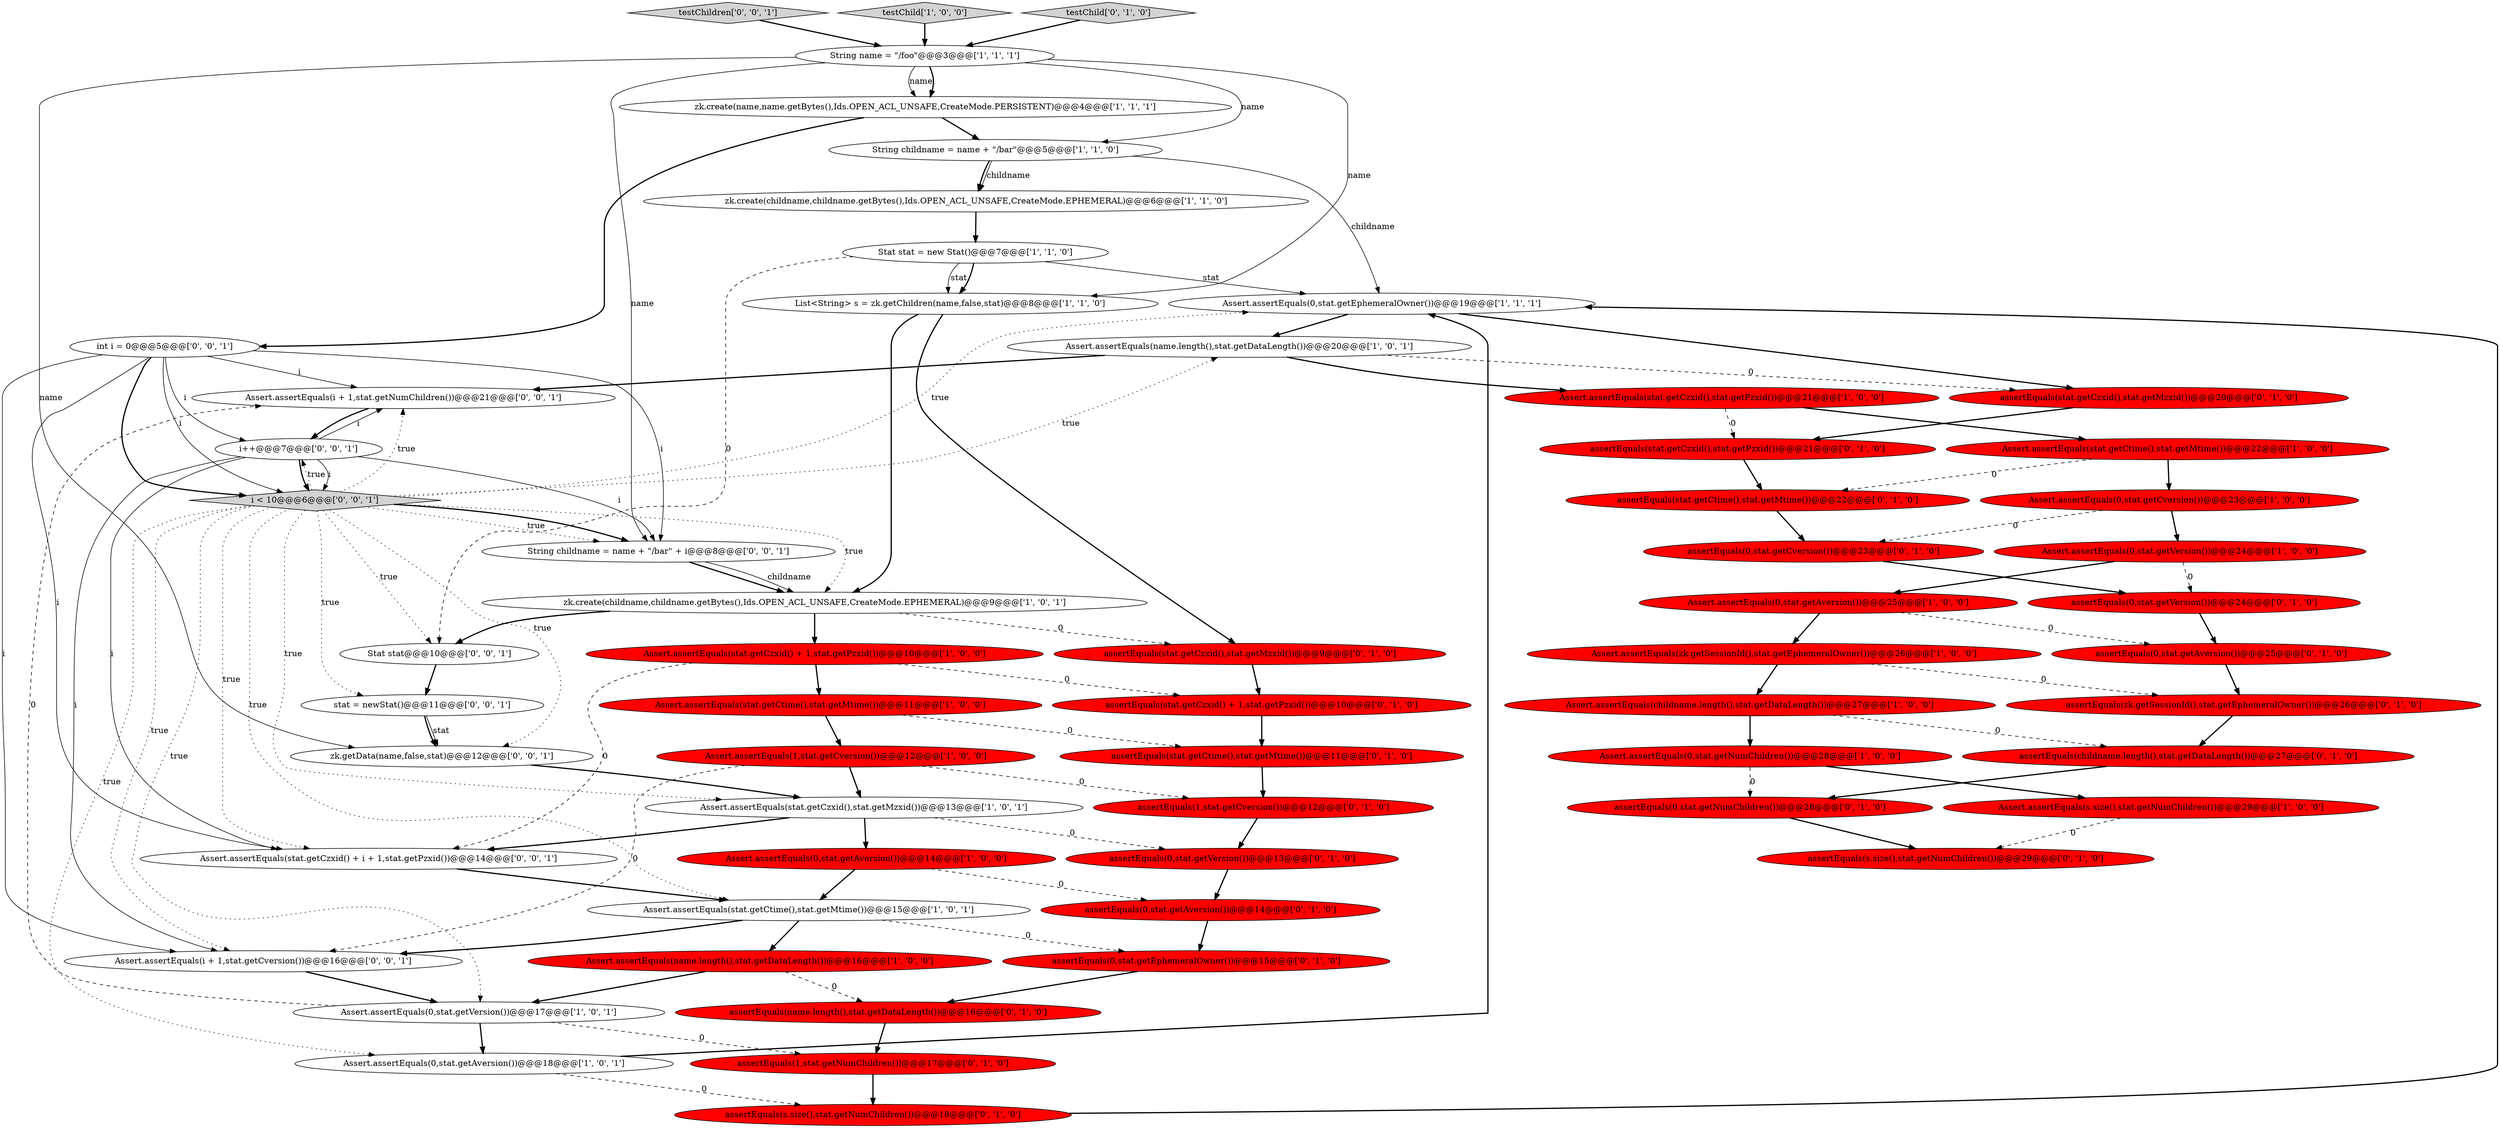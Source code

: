 digraph {
5 [style = filled, label = "String childname = name + \"/bar\"@@@5@@@['1', '1', '0']", fillcolor = white, shape = ellipse image = "AAA0AAABBB1BBB"];
7 [style = filled, label = "Assert.assertEquals(stat.getCtime(),stat.getMtime())@@@15@@@['1', '0', '1']", fillcolor = white, shape = ellipse image = "AAA0AAABBB1BBB"];
26 [style = filled, label = "Assert.assertEquals(name.length(),stat.getDataLength())@@@20@@@['1', '0', '1']", fillcolor = white, shape = ellipse image = "AAA0AAABBB1BBB"];
59 [style = filled, label = "testChildren['0', '0', '1']", fillcolor = lightgray, shape = diamond image = "AAA0AAABBB3BBB"];
16 [style = filled, label = "Assert.assertEquals(0,stat.getVersion())@@@17@@@['1', '0', '1']", fillcolor = white, shape = ellipse image = "AAA0AAABBB1BBB"];
38 [style = filled, label = "assertEquals(0,stat.getNumChildren())@@@28@@@['0', '1', '0']", fillcolor = red, shape = ellipse image = "AAA1AAABBB2BBB"];
9 [style = filled, label = "Assert.assertEquals(0,stat.getAversion())@@@18@@@['1', '0', '1']", fillcolor = white, shape = ellipse image = "AAA0AAABBB1BBB"];
4 [style = filled, label = "Assert.assertEquals(zk.getSessionId(),stat.getEphemeralOwner())@@@26@@@['1', '0', '0']", fillcolor = red, shape = ellipse image = "AAA1AAABBB1BBB"];
8 [style = filled, label = "zk.create(name,name.getBytes(),Ids.OPEN_ACL_UNSAFE,CreateMode.PERSISTENT)@@@4@@@['1', '1', '1']", fillcolor = white, shape = ellipse image = "AAA0AAABBB1BBB"];
18 [style = filled, label = "Assert.assertEquals(0,stat.getAversion())@@@25@@@['1', '0', '0']", fillcolor = red, shape = ellipse image = "AAA1AAABBB1BBB"];
20 [style = filled, label = "Assert.assertEquals(0,stat.getAversion())@@@14@@@['1', '0', '0']", fillcolor = red, shape = ellipse image = "AAA1AAABBB1BBB"];
13 [style = filled, label = "Assert.assertEquals(0,stat.getEphemeralOwner())@@@19@@@['1', '1', '1']", fillcolor = white, shape = ellipse image = "AAA0AAABBB1BBB"];
37 [style = filled, label = "assertEquals(0,stat.getVersion())@@@24@@@['0', '1', '0']", fillcolor = red, shape = ellipse image = "AAA1AAABBB2BBB"];
53 [style = filled, label = "i++@@@7@@@['0', '0', '1']", fillcolor = white, shape = ellipse image = "AAA0AAABBB3BBB"];
17 [style = filled, label = "List<String> s = zk.getChildren(name,false,stat)@@@8@@@['1', '1', '0']", fillcolor = white, shape = ellipse image = "AAA0AAABBB1BBB"];
11 [style = filled, label = "Assert.assertEquals(0,stat.getNumChildren())@@@28@@@['1', '0', '0']", fillcolor = red, shape = ellipse image = "AAA1AAABBB1BBB"];
25 [style = filled, label = "Assert.assertEquals(s.size(),stat.getNumChildren())@@@29@@@['1', '0', '0']", fillcolor = red, shape = ellipse image = "AAA1AAABBB1BBB"];
45 [style = filled, label = "assertEquals(zk.getSessionId(),stat.getEphemeralOwner())@@@26@@@['0', '1', '0']", fillcolor = red, shape = ellipse image = "AAA1AAABBB2BBB"];
48 [style = filled, label = "assertEquals(0,stat.getEphemeralOwner())@@@15@@@['0', '1', '0']", fillcolor = red, shape = ellipse image = "AAA1AAABBB2BBB"];
44 [style = filled, label = "assertEquals(stat.getCzxid(),stat.getPzxid())@@@21@@@['0', '1', '0']", fillcolor = red, shape = ellipse image = "AAA1AAABBB2BBB"];
35 [style = filled, label = "assertEquals(1,stat.getCversion())@@@12@@@['0', '1', '0']", fillcolor = red, shape = ellipse image = "AAA1AAABBB2BBB"];
33 [style = filled, label = "assertEquals(stat.getCtime(),stat.getMtime())@@@11@@@['0', '1', '0']", fillcolor = red, shape = ellipse image = "AAA1AAABBB2BBB"];
3 [style = filled, label = "Assert.assertEquals(stat.getCzxid(),stat.getPzxid())@@@21@@@['1', '0', '0']", fillcolor = red, shape = ellipse image = "AAA1AAABBB1BBB"];
43 [style = filled, label = "assertEquals(stat.getCzxid() + 1,stat.getPzxid())@@@10@@@['0', '1', '0']", fillcolor = red, shape = ellipse image = "AAA1AAABBB2BBB"];
46 [style = filled, label = "assertEquals(s.size(),stat.getNumChildren())@@@18@@@['0', '1', '0']", fillcolor = red, shape = ellipse image = "AAA1AAABBB2BBB"];
50 [style = filled, label = "stat = newStat()@@@11@@@['0', '0', '1']", fillcolor = white, shape = ellipse image = "AAA0AAABBB3BBB"];
41 [style = filled, label = "assertEquals(stat.getCzxid(),stat.getMzxid())@@@9@@@['0', '1', '0']", fillcolor = red, shape = ellipse image = "AAA1AAABBB2BBB"];
15 [style = filled, label = "Assert.assertEquals(stat.getCtime(),stat.getMtime())@@@11@@@['1', '0', '0']", fillcolor = red, shape = ellipse image = "AAA1AAABBB1BBB"];
47 [style = filled, label = "assertEquals(s.size(),stat.getNumChildren())@@@29@@@['0', '1', '0']", fillcolor = red, shape = ellipse image = "AAA1AAABBB2BBB"];
19 [style = filled, label = "Assert.assertEquals(0,stat.getCversion())@@@23@@@['1', '0', '0']", fillcolor = red, shape = ellipse image = "AAA1AAABBB1BBB"];
56 [style = filled, label = "zk.getData(name,false,stat)@@@12@@@['0', '0', '1']", fillcolor = white, shape = ellipse image = "AAA0AAABBB3BBB"];
22 [style = filled, label = "zk.create(childname,childname.getBytes(),Ids.OPEN_ACL_UNSAFE,CreateMode.EPHEMERAL)@@@6@@@['1', '1', '0']", fillcolor = white, shape = ellipse image = "AAA0AAABBB1BBB"];
39 [style = filled, label = "assertEquals(stat.getCtime(),stat.getMtime())@@@22@@@['0', '1', '0']", fillcolor = red, shape = ellipse image = "AAA1AAABBB2BBB"];
58 [style = filled, label = "Assert.assertEquals(stat.getCzxid() + i + 1,stat.getPzxid())@@@14@@@['0', '0', '1']", fillcolor = white, shape = ellipse image = "AAA0AAABBB3BBB"];
52 [style = filled, label = "Stat stat@@@10@@@['0', '0', '1']", fillcolor = white, shape = ellipse image = "AAA0AAABBB3BBB"];
51 [style = filled, label = "String childname = name + \"/bar\" + i@@@8@@@['0', '0', '1']", fillcolor = white, shape = ellipse image = "AAA0AAABBB3BBB"];
24 [style = filled, label = "Assert.assertEquals(0,stat.getVersion())@@@24@@@['1', '0', '0']", fillcolor = red, shape = ellipse image = "AAA1AAABBB1BBB"];
32 [style = filled, label = "assertEquals(name.length(),stat.getDataLength())@@@16@@@['0', '1', '0']", fillcolor = red, shape = ellipse image = "AAA1AAABBB2BBB"];
6 [style = filled, label = "Assert.assertEquals(stat.getCzxid(),stat.getMzxid())@@@13@@@['1', '0', '1']", fillcolor = white, shape = ellipse image = "AAA0AAABBB1BBB"];
10 [style = filled, label = "Assert.assertEquals(childname.length(),stat.getDataLength())@@@27@@@['1', '0', '0']", fillcolor = red, shape = ellipse image = "AAA1AAABBB1BBB"];
23 [style = filled, label = "Assert.assertEquals(name.length(),stat.getDataLength())@@@16@@@['1', '0', '0']", fillcolor = red, shape = ellipse image = "AAA1AAABBB1BBB"];
12 [style = filled, label = "String name = \"/foo\"@@@3@@@['1', '1', '1']", fillcolor = white, shape = ellipse image = "AAA0AAABBB1BBB"];
30 [style = filled, label = "assertEquals(0,stat.getVersion())@@@13@@@['0', '1', '0']", fillcolor = red, shape = ellipse image = "AAA1AAABBB2BBB"];
42 [style = filled, label = "assertEquals(1,stat.getNumChildren())@@@17@@@['0', '1', '0']", fillcolor = red, shape = ellipse image = "AAA1AAABBB2BBB"];
1 [style = filled, label = "Assert.assertEquals(stat.getCtime(),stat.getMtime())@@@22@@@['1', '0', '0']", fillcolor = red, shape = ellipse image = "AAA1AAABBB1BBB"];
54 [style = filled, label = "Assert.assertEquals(i + 1,stat.getCversion())@@@16@@@['0', '0', '1']", fillcolor = white, shape = ellipse image = "AAA0AAABBB3BBB"];
55 [style = filled, label = "i < 10@@@6@@@['0', '0', '1']", fillcolor = lightgray, shape = diamond image = "AAA0AAABBB3BBB"];
2 [style = filled, label = "Stat stat = new Stat()@@@7@@@['1', '1', '0']", fillcolor = white, shape = ellipse image = "AAA0AAABBB1BBB"];
21 [style = filled, label = "Assert.assertEquals(1,stat.getCversion())@@@12@@@['1', '0', '0']", fillcolor = red, shape = ellipse image = "AAA1AAABBB1BBB"];
31 [style = filled, label = "assertEquals(0,stat.getAversion())@@@25@@@['0', '1', '0']", fillcolor = red, shape = ellipse image = "AAA1AAABBB2BBB"];
57 [style = filled, label = "Assert.assertEquals(i + 1,stat.getNumChildren())@@@21@@@['0', '0', '1']", fillcolor = white, shape = ellipse image = "AAA0AAABBB3BBB"];
27 [style = filled, label = "testChild['1', '0', '0']", fillcolor = lightgray, shape = diamond image = "AAA0AAABBB1BBB"];
34 [style = filled, label = "assertEquals(stat.getCzxid(),stat.getMzxid())@@@20@@@['0', '1', '0']", fillcolor = red, shape = ellipse image = "AAA1AAABBB2BBB"];
36 [style = filled, label = "assertEquals(0,stat.getCversion())@@@23@@@['0', '1', '0']", fillcolor = red, shape = ellipse image = "AAA1AAABBB2BBB"];
28 [style = filled, label = "assertEquals(childname.length(),stat.getDataLength())@@@27@@@['0', '1', '0']", fillcolor = red, shape = ellipse image = "AAA1AAABBB2BBB"];
14 [style = filled, label = "Assert.assertEquals(stat.getCzxid() + 1,stat.getPzxid())@@@10@@@['1', '0', '0']", fillcolor = red, shape = ellipse image = "AAA1AAABBB1BBB"];
40 [style = filled, label = "testChild['0', '1', '0']", fillcolor = lightgray, shape = diamond image = "AAA0AAABBB2BBB"];
29 [style = filled, label = "assertEquals(0,stat.getAversion())@@@14@@@['0', '1', '0']", fillcolor = red, shape = ellipse image = "AAA1AAABBB2BBB"];
0 [style = filled, label = "zk.create(childname,childname.getBytes(),Ids.OPEN_ACL_UNSAFE,CreateMode.EPHEMERAL)@@@9@@@['1', '0', '1']", fillcolor = white, shape = ellipse image = "AAA0AAABBB1BBB"];
49 [style = filled, label = "int i = 0@@@5@@@['0', '0', '1']", fillcolor = white, shape = ellipse image = "AAA0AAABBB3BBB"];
46->13 [style = bold, label=""];
15->21 [style = bold, label=""];
28->38 [style = bold, label=""];
53->51 [style = solid, label="i"];
50->56 [style = bold, label=""];
55->51 [style = bold, label=""];
10->28 [style = dashed, label="0"];
30->29 [style = bold, label=""];
2->17 [style = solid, label="stat"];
59->12 [style = bold, label=""];
19->24 [style = bold, label=""];
49->55 [style = bold, label=""];
23->32 [style = dashed, label="0"];
0->52 [style = bold, label=""];
0->14 [style = bold, label=""];
54->16 [style = bold, label=""];
37->31 [style = bold, label=""];
14->58 [style = dashed, label="0"];
5->22 [style = solid, label="childname"];
53->58 [style = solid, label="i"];
26->57 [style = bold, label=""];
15->33 [style = dashed, label="0"];
9->46 [style = dashed, label="0"];
16->9 [style = bold, label=""];
11->25 [style = bold, label=""];
12->17 [style = solid, label="name"];
10->11 [style = bold, label=""];
53->57 [style = solid, label="i"];
13->34 [style = bold, label=""];
42->46 [style = bold, label=""];
27->12 [style = bold, label=""];
50->56 [style = solid, label="stat"];
17->41 [style = bold, label=""];
12->56 [style = solid, label="name"];
7->48 [style = dashed, label="0"];
51->0 [style = bold, label=""];
49->54 [style = solid, label="i"];
49->53 [style = solid, label="i"];
24->18 [style = bold, label=""];
20->29 [style = dashed, label="0"];
2->13 [style = solid, label="stat"];
55->26 [style = dotted, label="true"];
49->55 [style = solid, label="i"];
0->41 [style = dashed, label="0"];
55->9 [style = dotted, label="true"];
18->4 [style = bold, label=""];
12->8 [style = solid, label="name"];
7->23 [style = bold, label=""];
55->53 [style = dotted, label="true"];
16->57 [style = dashed, label="0"];
48->32 [style = bold, label=""];
43->33 [style = bold, label=""];
38->47 [style = bold, label=""];
14->15 [style = bold, label=""];
36->37 [style = bold, label=""];
20->7 [style = bold, label=""];
1->19 [style = bold, label=""];
32->42 [style = bold, label=""];
5->22 [style = bold, label=""];
41->43 [style = bold, label=""];
18->31 [style = dashed, label="0"];
57->53 [style = bold, label=""];
55->57 [style = dotted, label="true"];
55->7 [style = dotted, label="true"];
2->17 [style = bold, label=""];
21->54 [style = dashed, label="0"];
4->10 [style = bold, label=""];
55->56 [style = dotted, label="true"];
56->6 [style = bold, label=""];
1->39 [style = dashed, label="0"];
22->2 [style = bold, label=""];
55->58 [style = dotted, label="true"];
3->1 [style = bold, label=""];
55->16 [style = dotted, label="true"];
26->3 [style = bold, label=""];
12->51 [style = solid, label="name"];
16->42 [style = dashed, label="0"];
25->47 [style = dashed, label="0"];
7->54 [style = bold, label=""];
55->0 [style = dotted, label="true"];
4->45 [style = dashed, label="0"];
6->20 [style = bold, label=""];
40->12 [style = bold, label=""];
24->37 [style = dashed, label="0"];
58->7 [style = bold, label=""];
17->0 [style = bold, label=""];
13->26 [style = bold, label=""];
55->13 [style = dotted, label="true"];
5->13 [style = solid, label="childname"];
12->8 [style = bold, label=""];
34->44 [style = bold, label=""];
52->50 [style = bold, label=""];
21->35 [style = dashed, label="0"];
53->55 [style = solid, label="i"];
53->54 [style = solid, label="i"];
35->30 [style = bold, label=""];
26->34 [style = dashed, label="0"];
55->6 [style = dotted, label="true"];
53->55 [style = bold, label=""];
23->16 [style = bold, label=""];
33->35 [style = bold, label=""];
21->6 [style = bold, label=""];
49->57 [style = solid, label="i"];
3->44 [style = dashed, label="0"];
51->0 [style = solid, label="childname"];
45->28 [style = bold, label=""];
2->52 [style = dashed, label="0"];
44->39 [style = bold, label=""];
55->52 [style = dotted, label="true"];
49->58 [style = solid, label="i"];
12->5 [style = solid, label="name"];
55->54 [style = dotted, label="true"];
11->38 [style = dashed, label="0"];
14->43 [style = dashed, label="0"];
8->5 [style = bold, label=""];
19->36 [style = dashed, label="0"];
55->51 [style = dotted, label="true"];
8->49 [style = bold, label=""];
6->30 [style = dashed, label="0"];
29->48 [style = bold, label=""];
6->58 [style = bold, label=""];
39->36 [style = bold, label=""];
31->45 [style = bold, label=""];
49->51 [style = solid, label="i"];
55->50 [style = dotted, label="true"];
9->13 [style = bold, label=""];
}
